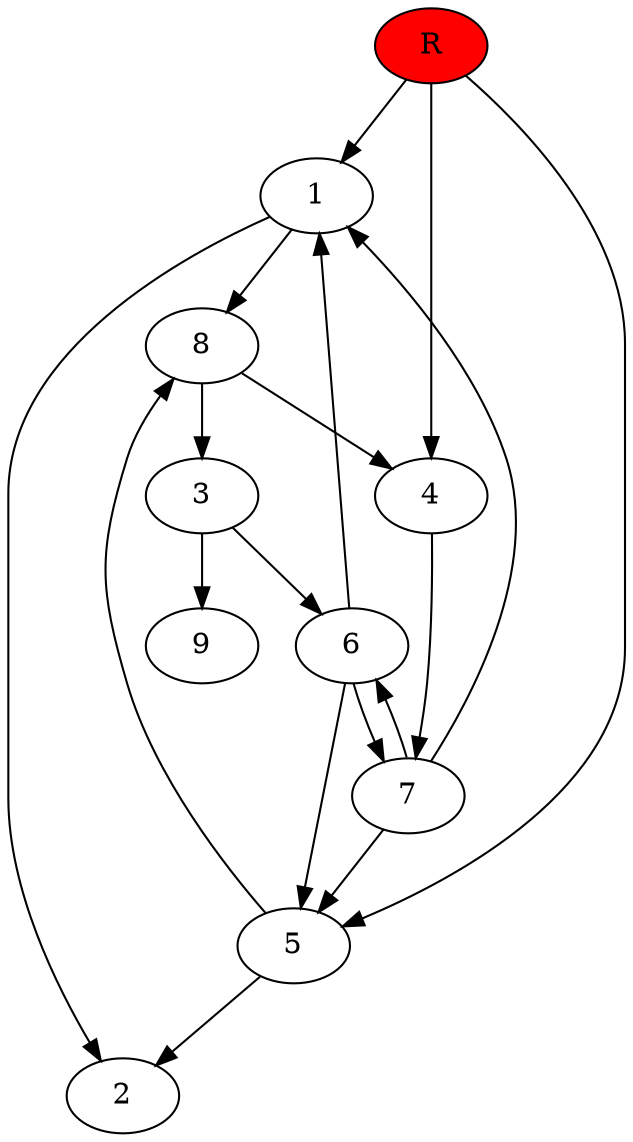 digraph prb44125 {
	1
	2
	3
	4
	5
	6
	7
	8
	R [fillcolor="#ff0000" style=filled]
	1 -> 2
	1 -> 8
	3 -> 6
	3 -> 9
	4 -> 7
	5 -> 2
	5 -> 8
	6 -> 1
	6 -> 5
	6 -> 7
	7 -> 1
	7 -> 5
	7 -> 6
	8 -> 3
	8 -> 4
	R -> 1
	R -> 4
	R -> 5
}
